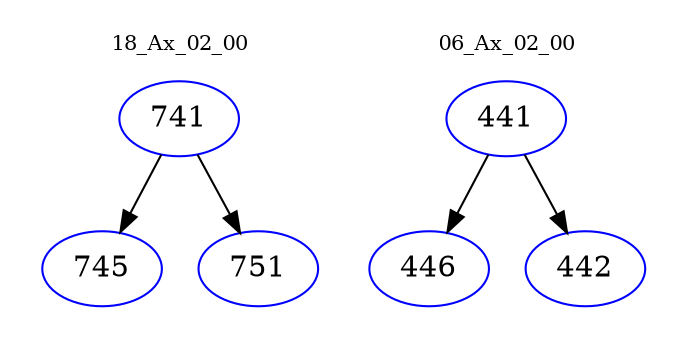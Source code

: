 digraph{
subgraph cluster_0 {
color = white
label = "18_Ax_02_00";
fontsize=10;
T0_741 [label="741", color="blue"]
T0_741 -> T0_745 [color="black"]
T0_745 [label="745", color="blue"]
T0_741 -> T0_751 [color="black"]
T0_751 [label="751", color="blue"]
}
subgraph cluster_1 {
color = white
label = "06_Ax_02_00";
fontsize=10;
T1_441 [label="441", color="blue"]
T1_441 -> T1_446 [color="black"]
T1_446 [label="446", color="blue"]
T1_441 -> T1_442 [color="black"]
T1_442 [label="442", color="blue"]
}
}
